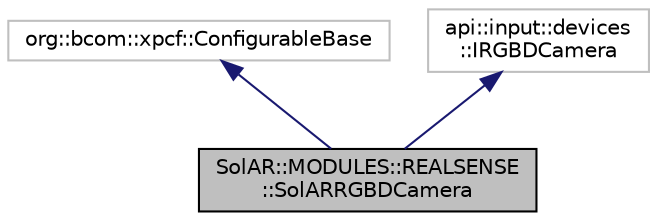 digraph "SolAR::MODULES::REALSENSE::SolARRGBDCamera"
{
 // LATEX_PDF_SIZE
  edge [fontname="Helvetica",fontsize="10",labelfontname="Helvetica",labelfontsize="10"];
  node [fontname="Helvetica",fontsize="10",shape=record];
  Node1 [label="SolAR::MODULES::REALSENSE\l::SolARRGBDCamera",height=0.2,width=0.4,color="black", fillcolor="grey75", style="filled", fontcolor="black",tooltip="This component handles a real sense RGBD camera and provides access to the color image,..."];
  Node2 -> Node1 [dir="back",color="midnightblue",fontsize="10",style="solid",fontname="Helvetica"];
  Node2 [label="org::bcom::xpcf::ConfigurableBase",height=0.2,width=0.4,color="grey75", fillcolor="white", style="filled",tooltip=" "];
  Node3 -> Node1 [dir="back",color="midnightblue",fontsize="10",style="solid",fontname="Helvetica"];
  Node3 [label="api::input::devices\l::IRGBDCamera",height=0.2,width=0.4,color="grey75", fillcolor="white", style="filled",tooltip=" "];
}
